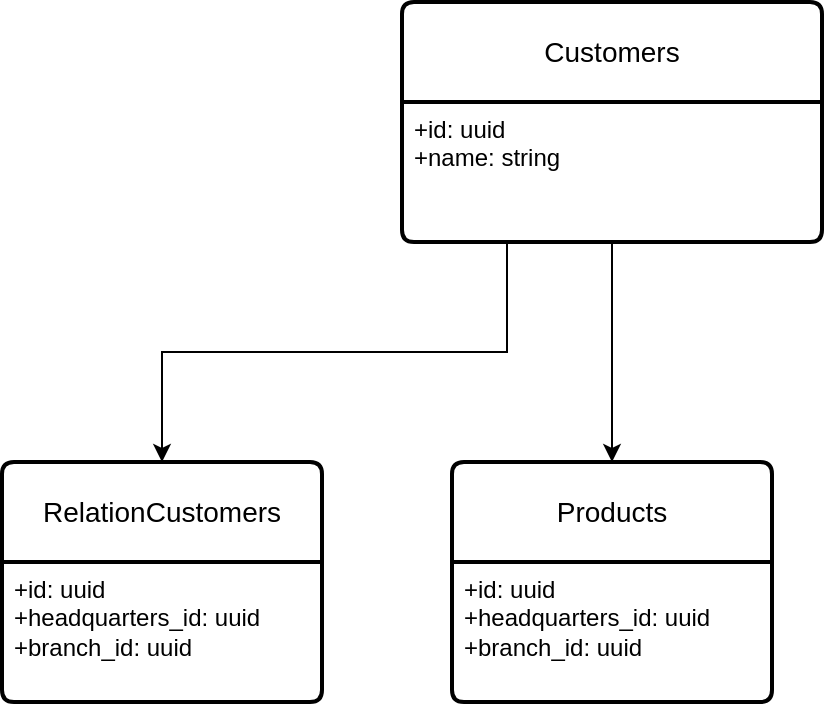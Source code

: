 <mxfile version="21.0.6" type="github">
  <diagram name="Page-1" id="nxwIT-kHE_l-Tn-R5DCq">
    <mxGraphModel dx="1434" dy="1896" grid="1" gridSize="10" guides="1" tooltips="1" connect="1" arrows="1" fold="1" page="1" pageScale="1" pageWidth="850" pageHeight="1100" math="0" shadow="0">
      <root>
        <mxCell id="0" />
        <mxCell id="1" parent="0" />
        <mxCell id="o6lEr-tVOUgCdZaqPOdw-1" value="Customers" style="swimlane;childLayout=stackLayout;horizontal=1;startSize=50;horizontalStack=0;rounded=1;fontSize=14;fontStyle=0;strokeWidth=2;resizeParent=0;resizeLast=1;shadow=0;dashed=0;align=center;arcSize=4;whiteSpace=wrap;html=1;" vertex="1" parent="1">
          <mxGeometry x="250" y="-120" width="210" height="120" as="geometry">
            <mxRectangle x="90" y="50" width="110" height="50" as="alternateBounds" />
          </mxGeometry>
        </mxCell>
        <mxCell id="o6lEr-tVOUgCdZaqPOdw-2" value="+id: uuid&lt;br&gt;+name: string" style="align=left;strokeColor=none;fillColor=none;spacingLeft=4;fontSize=12;verticalAlign=top;resizable=0;rotatable=0;part=1;html=1;" vertex="1" parent="o6lEr-tVOUgCdZaqPOdw-1">
          <mxGeometry y="50" width="210" height="70" as="geometry" />
        </mxCell>
        <mxCell id="o6lEr-tVOUgCdZaqPOdw-3" value="RelationCustomers" style="swimlane;childLayout=stackLayout;horizontal=1;startSize=50;horizontalStack=0;rounded=1;fontSize=14;fontStyle=0;strokeWidth=2;resizeParent=0;resizeLast=1;shadow=0;dashed=0;align=center;arcSize=4;whiteSpace=wrap;html=1;" vertex="1" parent="1">
          <mxGeometry x="50" y="110" width="160" height="120" as="geometry">
            <mxRectangle x="90" y="50" width="110" height="50" as="alternateBounds" />
          </mxGeometry>
        </mxCell>
        <mxCell id="o6lEr-tVOUgCdZaqPOdw-4" value="+id: uuid&lt;br&gt;+headquarters_id: uuid&lt;br&gt;+branch_id: uuid" style="align=left;strokeColor=none;fillColor=none;spacingLeft=4;fontSize=12;verticalAlign=top;resizable=0;rotatable=0;part=1;html=1;" vertex="1" parent="o6lEr-tVOUgCdZaqPOdw-3">
          <mxGeometry y="50" width="160" height="70" as="geometry" />
        </mxCell>
        <mxCell id="o6lEr-tVOUgCdZaqPOdw-7" value="Products" style="swimlane;childLayout=stackLayout;horizontal=1;startSize=50;horizontalStack=0;rounded=1;fontSize=14;fontStyle=0;strokeWidth=2;resizeParent=0;resizeLast=1;shadow=0;dashed=0;align=center;arcSize=4;whiteSpace=wrap;html=1;" vertex="1" parent="1">
          <mxGeometry x="275" y="110" width="160" height="120" as="geometry">
            <mxRectangle x="90" y="50" width="110" height="50" as="alternateBounds" />
          </mxGeometry>
        </mxCell>
        <mxCell id="o6lEr-tVOUgCdZaqPOdw-8" value="+id: uuid&lt;br&gt;+headquarters_id: uuid&lt;br&gt;+branch_id: uuid" style="align=left;strokeColor=none;fillColor=none;spacingLeft=4;fontSize=12;verticalAlign=top;resizable=0;rotatable=0;part=1;html=1;" vertex="1" parent="o6lEr-tVOUgCdZaqPOdw-7">
          <mxGeometry y="50" width="160" height="70" as="geometry" />
        </mxCell>
        <mxCell id="o6lEr-tVOUgCdZaqPOdw-9" style="edgeStyle=orthogonalEdgeStyle;rounded=0;orthogonalLoop=1;jettySize=auto;html=1;exitX=0.25;exitY=1;exitDx=0;exitDy=0;entryX=0.5;entryY=0;entryDx=0;entryDy=0;" edge="1" parent="1" source="o6lEr-tVOUgCdZaqPOdw-2" target="o6lEr-tVOUgCdZaqPOdw-3">
          <mxGeometry relative="1" as="geometry" />
        </mxCell>
        <mxCell id="o6lEr-tVOUgCdZaqPOdw-10" style="edgeStyle=orthogonalEdgeStyle;rounded=0;orthogonalLoop=1;jettySize=auto;html=1;entryX=0.5;entryY=0;entryDx=0;entryDy=0;" edge="1" parent="1" source="o6lEr-tVOUgCdZaqPOdw-2" target="o6lEr-tVOUgCdZaqPOdw-7">
          <mxGeometry relative="1" as="geometry" />
        </mxCell>
      </root>
    </mxGraphModel>
  </diagram>
</mxfile>
